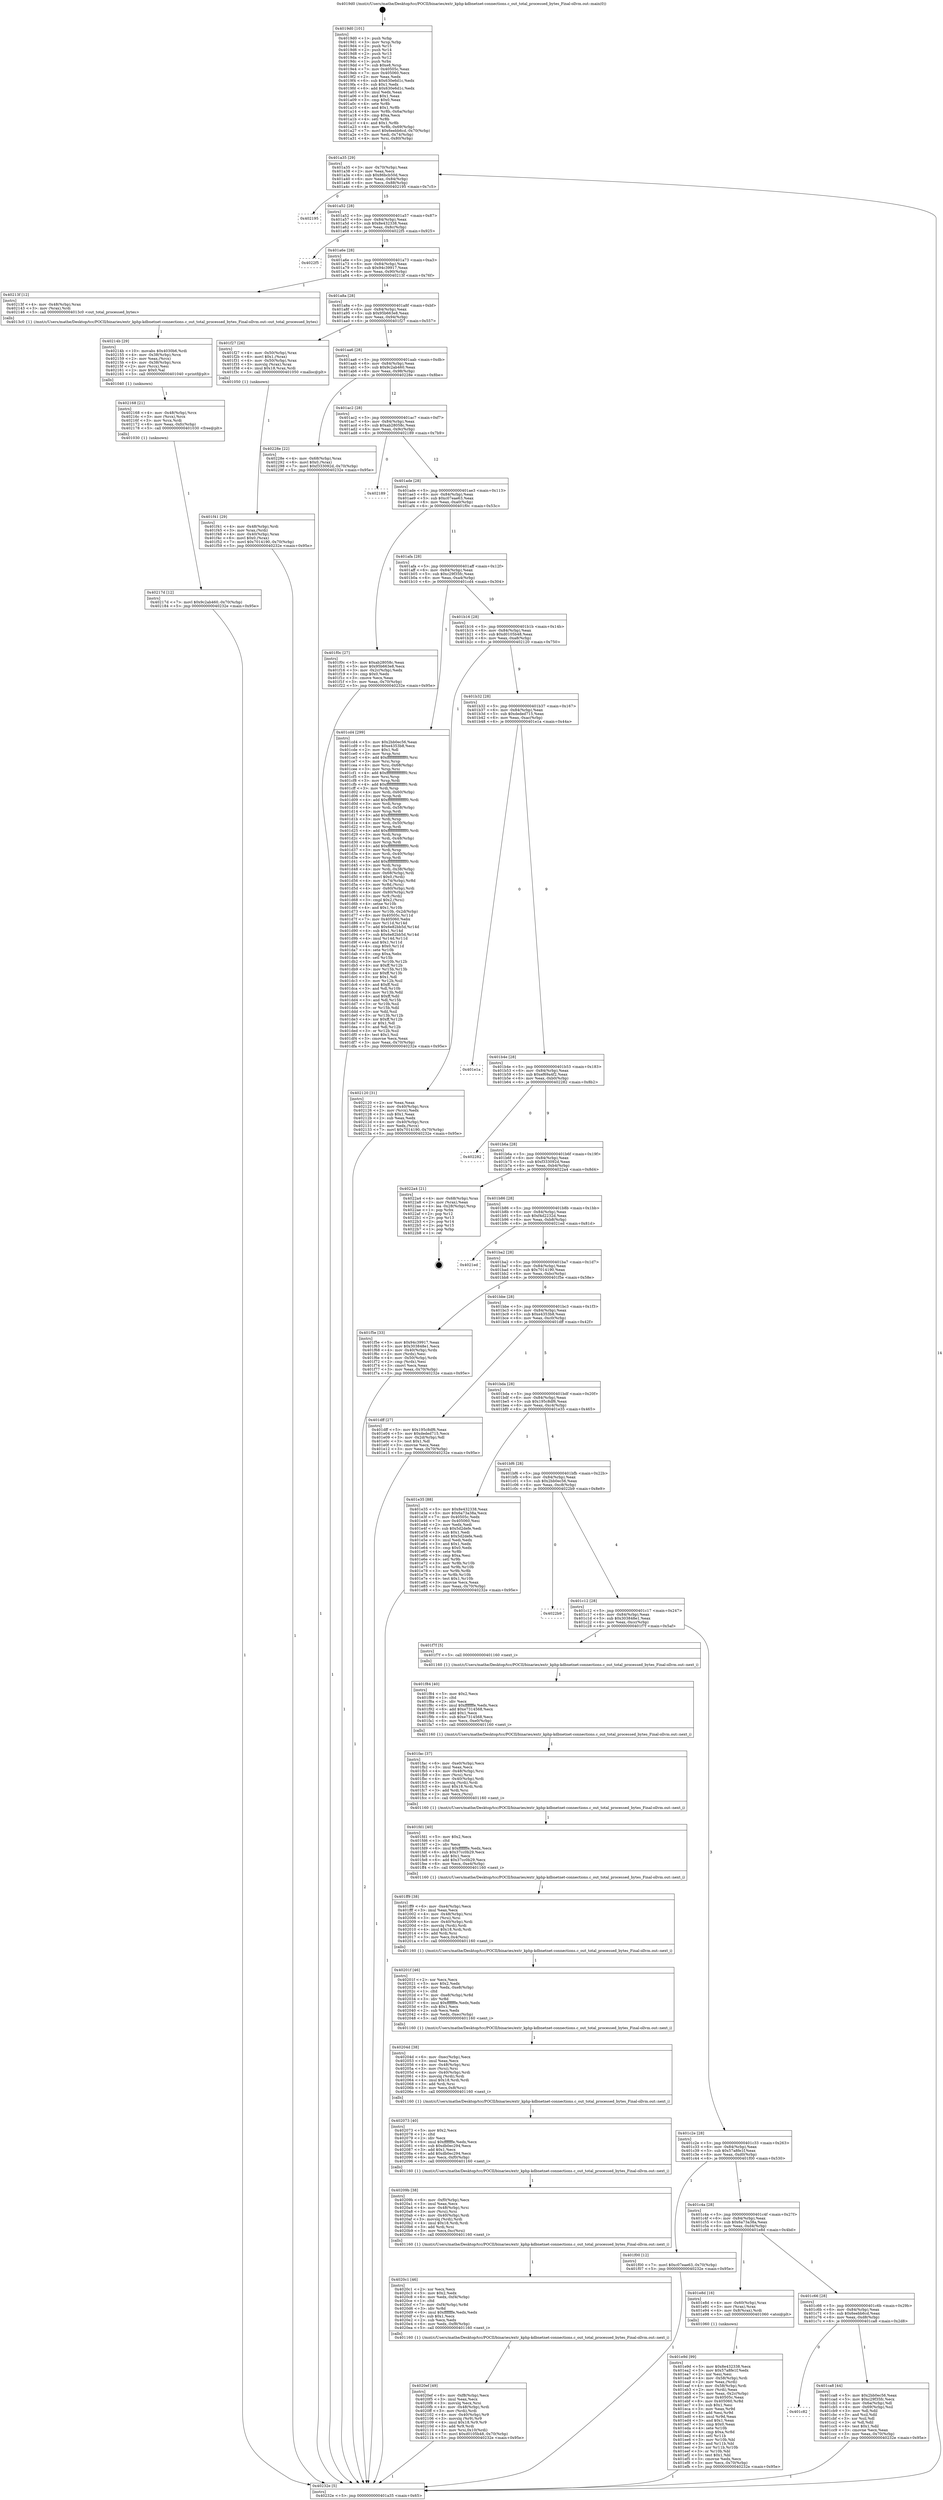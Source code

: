 digraph "0x4019d0" {
  label = "0x4019d0 (/mnt/c/Users/mathe/Desktop/tcc/POCII/binaries/extr_kphp-kdbnetnet-connections.c_out_total_processed_bytes_Final-ollvm.out::main(0))"
  labelloc = "t"
  node[shape=record]

  Entry [label="",width=0.3,height=0.3,shape=circle,fillcolor=black,style=filled]
  "0x401a35" [label="{
     0x401a35 [29]\l
     | [instrs]\l
     &nbsp;&nbsp;0x401a35 \<+3\>: mov -0x70(%rbp),%eax\l
     &nbsp;&nbsp;0x401a38 \<+2\>: mov %eax,%ecx\l
     &nbsp;&nbsp;0x401a3a \<+6\>: sub $0x86bcb50d,%ecx\l
     &nbsp;&nbsp;0x401a40 \<+6\>: mov %eax,-0x84(%rbp)\l
     &nbsp;&nbsp;0x401a46 \<+6\>: mov %ecx,-0x88(%rbp)\l
     &nbsp;&nbsp;0x401a4c \<+6\>: je 0000000000402195 \<main+0x7c5\>\l
  }"]
  "0x402195" [label="{
     0x402195\l
  }", style=dashed]
  "0x401a52" [label="{
     0x401a52 [28]\l
     | [instrs]\l
     &nbsp;&nbsp;0x401a52 \<+5\>: jmp 0000000000401a57 \<main+0x87\>\l
     &nbsp;&nbsp;0x401a57 \<+6\>: mov -0x84(%rbp),%eax\l
     &nbsp;&nbsp;0x401a5d \<+5\>: sub $0x8e432338,%eax\l
     &nbsp;&nbsp;0x401a62 \<+6\>: mov %eax,-0x8c(%rbp)\l
     &nbsp;&nbsp;0x401a68 \<+6\>: je 00000000004022f5 \<main+0x925\>\l
  }"]
  Exit [label="",width=0.3,height=0.3,shape=circle,fillcolor=black,style=filled,peripheries=2]
  "0x4022f5" [label="{
     0x4022f5\l
  }", style=dashed]
  "0x401a6e" [label="{
     0x401a6e [28]\l
     | [instrs]\l
     &nbsp;&nbsp;0x401a6e \<+5\>: jmp 0000000000401a73 \<main+0xa3\>\l
     &nbsp;&nbsp;0x401a73 \<+6\>: mov -0x84(%rbp),%eax\l
     &nbsp;&nbsp;0x401a79 \<+5\>: sub $0x94c39917,%eax\l
     &nbsp;&nbsp;0x401a7e \<+6\>: mov %eax,-0x90(%rbp)\l
     &nbsp;&nbsp;0x401a84 \<+6\>: je 000000000040213f \<main+0x76f\>\l
  }"]
  "0x40217d" [label="{
     0x40217d [12]\l
     | [instrs]\l
     &nbsp;&nbsp;0x40217d \<+7\>: movl $0x9c2ab460,-0x70(%rbp)\l
     &nbsp;&nbsp;0x402184 \<+5\>: jmp 000000000040232e \<main+0x95e\>\l
  }"]
  "0x40213f" [label="{
     0x40213f [12]\l
     | [instrs]\l
     &nbsp;&nbsp;0x40213f \<+4\>: mov -0x48(%rbp),%rax\l
     &nbsp;&nbsp;0x402143 \<+3\>: mov (%rax),%rdi\l
     &nbsp;&nbsp;0x402146 \<+5\>: call 00000000004013c0 \<out_total_processed_bytes\>\l
     | [calls]\l
     &nbsp;&nbsp;0x4013c0 \{1\} (/mnt/c/Users/mathe/Desktop/tcc/POCII/binaries/extr_kphp-kdbnetnet-connections.c_out_total_processed_bytes_Final-ollvm.out::out_total_processed_bytes)\l
  }"]
  "0x401a8a" [label="{
     0x401a8a [28]\l
     | [instrs]\l
     &nbsp;&nbsp;0x401a8a \<+5\>: jmp 0000000000401a8f \<main+0xbf\>\l
     &nbsp;&nbsp;0x401a8f \<+6\>: mov -0x84(%rbp),%eax\l
     &nbsp;&nbsp;0x401a95 \<+5\>: sub $0x95b663e8,%eax\l
     &nbsp;&nbsp;0x401a9a \<+6\>: mov %eax,-0x94(%rbp)\l
     &nbsp;&nbsp;0x401aa0 \<+6\>: je 0000000000401f27 \<main+0x557\>\l
  }"]
  "0x402168" [label="{
     0x402168 [21]\l
     | [instrs]\l
     &nbsp;&nbsp;0x402168 \<+4\>: mov -0x48(%rbp),%rcx\l
     &nbsp;&nbsp;0x40216c \<+3\>: mov (%rcx),%rcx\l
     &nbsp;&nbsp;0x40216f \<+3\>: mov %rcx,%rdi\l
     &nbsp;&nbsp;0x402172 \<+6\>: mov %eax,-0xfc(%rbp)\l
     &nbsp;&nbsp;0x402178 \<+5\>: call 0000000000401030 \<free@plt\>\l
     | [calls]\l
     &nbsp;&nbsp;0x401030 \{1\} (unknown)\l
  }"]
  "0x401f27" [label="{
     0x401f27 [26]\l
     | [instrs]\l
     &nbsp;&nbsp;0x401f27 \<+4\>: mov -0x50(%rbp),%rax\l
     &nbsp;&nbsp;0x401f2b \<+6\>: movl $0x1,(%rax)\l
     &nbsp;&nbsp;0x401f31 \<+4\>: mov -0x50(%rbp),%rax\l
     &nbsp;&nbsp;0x401f35 \<+3\>: movslq (%rax),%rax\l
     &nbsp;&nbsp;0x401f38 \<+4\>: imul $0x18,%rax,%rdi\l
     &nbsp;&nbsp;0x401f3c \<+5\>: call 0000000000401050 \<malloc@plt\>\l
     | [calls]\l
     &nbsp;&nbsp;0x401050 \{1\} (unknown)\l
  }"]
  "0x401aa6" [label="{
     0x401aa6 [28]\l
     | [instrs]\l
     &nbsp;&nbsp;0x401aa6 \<+5\>: jmp 0000000000401aab \<main+0xdb\>\l
     &nbsp;&nbsp;0x401aab \<+6\>: mov -0x84(%rbp),%eax\l
     &nbsp;&nbsp;0x401ab1 \<+5\>: sub $0x9c2ab460,%eax\l
     &nbsp;&nbsp;0x401ab6 \<+6\>: mov %eax,-0x98(%rbp)\l
     &nbsp;&nbsp;0x401abc \<+6\>: je 000000000040228e \<main+0x8be\>\l
  }"]
  "0x40214b" [label="{
     0x40214b [29]\l
     | [instrs]\l
     &nbsp;&nbsp;0x40214b \<+10\>: movabs $0x4030b6,%rdi\l
     &nbsp;&nbsp;0x402155 \<+4\>: mov -0x38(%rbp),%rcx\l
     &nbsp;&nbsp;0x402159 \<+2\>: mov %eax,(%rcx)\l
     &nbsp;&nbsp;0x40215b \<+4\>: mov -0x38(%rbp),%rcx\l
     &nbsp;&nbsp;0x40215f \<+2\>: mov (%rcx),%esi\l
     &nbsp;&nbsp;0x402161 \<+2\>: mov $0x0,%al\l
     &nbsp;&nbsp;0x402163 \<+5\>: call 0000000000401040 \<printf@plt\>\l
     | [calls]\l
     &nbsp;&nbsp;0x401040 \{1\} (unknown)\l
  }"]
  "0x40228e" [label="{
     0x40228e [22]\l
     | [instrs]\l
     &nbsp;&nbsp;0x40228e \<+4\>: mov -0x68(%rbp),%rax\l
     &nbsp;&nbsp;0x402292 \<+6\>: movl $0x0,(%rax)\l
     &nbsp;&nbsp;0x402298 \<+7\>: movl $0xf333092d,-0x70(%rbp)\l
     &nbsp;&nbsp;0x40229f \<+5\>: jmp 000000000040232e \<main+0x95e\>\l
  }"]
  "0x401ac2" [label="{
     0x401ac2 [28]\l
     | [instrs]\l
     &nbsp;&nbsp;0x401ac2 \<+5\>: jmp 0000000000401ac7 \<main+0xf7\>\l
     &nbsp;&nbsp;0x401ac7 \<+6\>: mov -0x84(%rbp),%eax\l
     &nbsp;&nbsp;0x401acd \<+5\>: sub $0xab28058c,%eax\l
     &nbsp;&nbsp;0x401ad2 \<+6\>: mov %eax,-0x9c(%rbp)\l
     &nbsp;&nbsp;0x401ad8 \<+6\>: je 0000000000402189 \<main+0x7b9\>\l
  }"]
  "0x4020ef" [label="{
     0x4020ef [49]\l
     | [instrs]\l
     &nbsp;&nbsp;0x4020ef \<+6\>: mov -0xf8(%rbp),%ecx\l
     &nbsp;&nbsp;0x4020f5 \<+3\>: imul %eax,%ecx\l
     &nbsp;&nbsp;0x4020f8 \<+3\>: movslq %ecx,%rsi\l
     &nbsp;&nbsp;0x4020fb \<+4\>: mov -0x48(%rbp),%rdi\l
     &nbsp;&nbsp;0x4020ff \<+3\>: mov (%rdi),%rdi\l
     &nbsp;&nbsp;0x402102 \<+4\>: mov -0x40(%rbp),%r9\l
     &nbsp;&nbsp;0x402106 \<+3\>: movslq (%r9),%r9\l
     &nbsp;&nbsp;0x402109 \<+4\>: imul $0x18,%r9,%r9\l
     &nbsp;&nbsp;0x40210d \<+3\>: add %r9,%rdi\l
     &nbsp;&nbsp;0x402110 \<+4\>: mov %rsi,0x10(%rdi)\l
     &nbsp;&nbsp;0x402114 \<+7\>: movl $0xd0105b48,-0x70(%rbp)\l
     &nbsp;&nbsp;0x40211b \<+5\>: jmp 000000000040232e \<main+0x95e\>\l
  }"]
  "0x402189" [label="{
     0x402189\l
  }", style=dashed]
  "0x401ade" [label="{
     0x401ade [28]\l
     | [instrs]\l
     &nbsp;&nbsp;0x401ade \<+5\>: jmp 0000000000401ae3 \<main+0x113\>\l
     &nbsp;&nbsp;0x401ae3 \<+6\>: mov -0x84(%rbp),%eax\l
     &nbsp;&nbsp;0x401ae9 \<+5\>: sub $0xc07eae63,%eax\l
     &nbsp;&nbsp;0x401aee \<+6\>: mov %eax,-0xa0(%rbp)\l
     &nbsp;&nbsp;0x401af4 \<+6\>: je 0000000000401f0c \<main+0x53c\>\l
  }"]
  "0x4020c1" [label="{
     0x4020c1 [46]\l
     | [instrs]\l
     &nbsp;&nbsp;0x4020c1 \<+2\>: xor %ecx,%ecx\l
     &nbsp;&nbsp;0x4020c3 \<+5\>: mov $0x2,%edx\l
     &nbsp;&nbsp;0x4020c8 \<+6\>: mov %edx,-0xf4(%rbp)\l
     &nbsp;&nbsp;0x4020ce \<+1\>: cltd\l
     &nbsp;&nbsp;0x4020cf \<+7\>: mov -0xf4(%rbp),%r8d\l
     &nbsp;&nbsp;0x4020d6 \<+3\>: idiv %r8d\l
     &nbsp;&nbsp;0x4020d9 \<+6\>: imul $0xfffffffe,%edx,%edx\l
     &nbsp;&nbsp;0x4020df \<+3\>: sub $0x1,%ecx\l
     &nbsp;&nbsp;0x4020e2 \<+2\>: sub %ecx,%edx\l
     &nbsp;&nbsp;0x4020e4 \<+6\>: mov %edx,-0xf8(%rbp)\l
     &nbsp;&nbsp;0x4020ea \<+5\>: call 0000000000401160 \<next_i\>\l
     | [calls]\l
     &nbsp;&nbsp;0x401160 \{1\} (/mnt/c/Users/mathe/Desktop/tcc/POCII/binaries/extr_kphp-kdbnetnet-connections.c_out_total_processed_bytes_Final-ollvm.out::next_i)\l
  }"]
  "0x401f0c" [label="{
     0x401f0c [27]\l
     | [instrs]\l
     &nbsp;&nbsp;0x401f0c \<+5\>: mov $0xab28058c,%eax\l
     &nbsp;&nbsp;0x401f11 \<+5\>: mov $0x95b663e8,%ecx\l
     &nbsp;&nbsp;0x401f16 \<+3\>: mov -0x2c(%rbp),%edx\l
     &nbsp;&nbsp;0x401f19 \<+3\>: cmp $0x0,%edx\l
     &nbsp;&nbsp;0x401f1c \<+3\>: cmove %ecx,%eax\l
     &nbsp;&nbsp;0x401f1f \<+3\>: mov %eax,-0x70(%rbp)\l
     &nbsp;&nbsp;0x401f22 \<+5\>: jmp 000000000040232e \<main+0x95e\>\l
  }"]
  "0x401afa" [label="{
     0x401afa [28]\l
     | [instrs]\l
     &nbsp;&nbsp;0x401afa \<+5\>: jmp 0000000000401aff \<main+0x12f\>\l
     &nbsp;&nbsp;0x401aff \<+6\>: mov -0x84(%rbp),%eax\l
     &nbsp;&nbsp;0x401b05 \<+5\>: sub $0xc29f35fc,%eax\l
     &nbsp;&nbsp;0x401b0a \<+6\>: mov %eax,-0xa4(%rbp)\l
     &nbsp;&nbsp;0x401b10 \<+6\>: je 0000000000401cd4 \<main+0x304\>\l
  }"]
  "0x40209b" [label="{
     0x40209b [38]\l
     | [instrs]\l
     &nbsp;&nbsp;0x40209b \<+6\>: mov -0xf0(%rbp),%ecx\l
     &nbsp;&nbsp;0x4020a1 \<+3\>: imul %eax,%ecx\l
     &nbsp;&nbsp;0x4020a4 \<+4\>: mov -0x48(%rbp),%rsi\l
     &nbsp;&nbsp;0x4020a8 \<+3\>: mov (%rsi),%rsi\l
     &nbsp;&nbsp;0x4020ab \<+4\>: mov -0x40(%rbp),%rdi\l
     &nbsp;&nbsp;0x4020af \<+3\>: movslq (%rdi),%rdi\l
     &nbsp;&nbsp;0x4020b2 \<+4\>: imul $0x18,%rdi,%rdi\l
     &nbsp;&nbsp;0x4020b6 \<+3\>: add %rdi,%rsi\l
     &nbsp;&nbsp;0x4020b9 \<+3\>: mov %ecx,0xc(%rsi)\l
     &nbsp;&nbsp;0x4020bc \<+5\>: call 0000000000401160 \<next_i\>\l
     | [calls]\l
     &nbsp;&nbsp;0x401160 \{1\} (/mnt/c/Users/mathe/Desktop/tcc/POCII/binaries/extr_kphp-kdbnetnet-connections.c_out_total_processed_bytes_Final-ollvm.out::next_i)\l
  }"]
  "0x401cd4" [label="{
     0x401cd4 [299]\l
     | [instrs]\l
     &nbsp;&nbsp;0x401cd4 \<+5\>: mov $0x2bb0ec56,%eax\l
     &nbsp;&nbsp;0x401cd9 \<+5\>: mov $0xe4353b8,%ecx\l
     &nbsp;&nbsp;0x401cde \<+2\>: mov $0x1,%dl\l
     &nbsp;&nbsp;0x401ce0 \<+3\>: mov %rsp,%rsi\l
     &nbsp;&nbsp;0x401ce3 \<+4\>: add $0xfffffffffffffff0,%rsi\l
     &nbsp;&nbsp;0x401ce7 \<+3\>: mov %rsi,%rsp\l
     &nbsp;&nbsp;0x401cea \<+4\>: mov %rsi,-0x68(%rbp)\l
     &nbsp;&nbsp;0x401cee \<+3\>: mov %rsp,%rsi\l
     &nbsp;&nbsp;0x401cf1 \<+4\>: add $0xfffffffffffffff0,%rsi\l
     &nbsp;&nbsp;0x401cf5 \<+3\>: mov %rsi,%rsp\l
     &nbsp;&nbsp;0x401cf8 \<+3\>: mov %rsp,%rdi\l
     &nbsp;&nbsp;0x401cfb \<+4\>: add $0xfffffffffffffff0,%rdi\l
     &nbsp;&nbsp;0x401cff \<+3\>: mov %rdi,%rsp\l
     &nbsp;&nbsp;0x401d02 \<+4\>: mov %rdi,-0x60(%rbp)\l
     &nbsp;&nbsp;0x401d06 \<+3\>: mov %rsp,%rdi\l
     &nbsp;&nbsp;0x401d09 \<+4\>: add $0xfffffffffffffff0,%rdi\l
     &nbsp;&nbsp;0x401d0d \<+3\>: mov %rdi,%rsp\l
     &nbsp;&nbsp;0x401d10 \<+4\>: mov %rdi,-0x58(%rbp)\l
     &nbsp;&nbsp;0x401d14 \<+3\>: mov %rsp,%rdi\l
     &nbsp;&nbsp;0x401d17 \<+4\>: add $0xfffffffffffffff0,%rdi\l
     &nbsp;&nbsp;0x401d1b \<+3\>: mov %rdi,%rsp\l
     &nbsp;&nbsp;0x401d1e \<+4\>: mov %rdi,-0x50(%rbp)\l
     &nbsp;&nbsp;0x401d22 \<+3\>: mov %rsp,%rdi\l
     &nbsp;&nbsp;0x401d25 \<+4\>: add $0xfffffffffffffff0,%rdi\l
     &nbsp;&nbsp;0x401d29 \<+3\>: mov %rdi,%rsp\l
     &nbsp;&nbsp;0x401d2c \<+4\>: mov %rdi,-0x48(%rbp)\l
     &nbsp;&nbsp;0x401d30 \<+3\>: mov %rsp,%rdi\l
     &nbsp;&nbsp;0x401d33 \<+4\>: add $0xfffffffffffffff0,%rdi\l
     &nbsp;&nbsp;0x401d37 \<+3\>: mov %rdi,%rsp\l
     &nbsp;&nbsp;0x401d3a \<+4\>: mov %rdi,-0x40(%rbp)\l
     &nbsp;&nbsp;0x401d3e \<+3\>: mov %rsp,%rdi\l
     &nbsp;&nbsp;0x401d41 \<+4\>: add $0xfffffffffffffff0,%rdi\l
     &nbsp;&nbsp;0x401d45 \<+3\>: mov %rdi,%rsp\l
     &nbsp;&nbsp;0x401d48 \<+4\>: mov %rdi,-0x38(%rbp)\l
     &nbsp;&nbsp;0x401d4c \<+4\>: mov -0x68(%rbp),%rdi\l
     &nbsp;&nbsp;0x401d50 \<+6\>: movl $0x0,(%rdi)\l
     &nbsp;&nbsp;0x401d56 \<+4\>: mov -0x74(%rbp),%r8d\l
     &nbsp;&nbsp;0x401d5a \<+3\>: mov %r8d,(%rsi)\l
     &nbsp;&nbsp;0x401d5d \<+4\>: mov -0x60(%rbp),%rdi\l
     &nbsp;&nbsp;0x401d61 \<+4\>: mov -0x80(%rbp),%r9\l
     &nbsp;&nbsp;0x401d65 \<+3\>: mov %r9,(%rdi)\l
     &nbsp;&nbsp;0x401d68 \<+3\>: cmpl $0x2,(%rsi)\l
     &nbsp;&nbsp;0x401d6b \<+4\>: setne %r10b\l
     &nbsp;&nbsp;0x401d6f \<+4\>: and $0x1,%r10b\l
     &nbsp;&nbsp;0x401d73 \<+4\>: mov %r10b,-0x2d(%rbp)\l
     &nbsp;&nbsp;0x401d77 \<+8\>: mov 0x40505c,%r11d\l
     &nbsp;&nbsp;0x401d7f \<+7\>: mov 0x405060,%ebx\l
     &nbsp;&nbsp;0x401d86 \<+3\>: mov %r11d,%r14d\l
     &nbsp;&nbsp;0x401d89 \<+7\>: add $0x6e82bb5d,%r14d\l
     &nbsp;&nbsp;0x401d90 \<+4\>: sub $0x1,%r14d\l
     &nbsp;&nbsp;0x401d94 \<+7\>: sub $0x6e82bb5d,%r14d\l
     &nbsp;&nbsp;0x401d9b \<+4\>: imul %r14d,%r11d\l
     &nbsp;&nbsp;0x401d9f \<+4\>: and $0x1,%r11d\l
     &nbsp;&nbsp;0x401da3 \<+4\>: cmp $0x0,%r11d\l
     &nbsp;&nbsp;0x401da7 \<+4\>: sete %r10b\l
     &nbsp;&nbsp;0x401dab \<+3\>: cmp $0xa,%ebx\l
     &nbsp;&nbsp;0x401dae \<+4\>: setl %r15b\l
     &nbsp;&nbsp;0x401db2 \<+3\>: mov %r10b,%r12b\l
     &nbsp;&nbsp;0x401db5 \<+4\>: xor $0xff,%r12b\l
     &nbsp;&nbsp;0x401db9 \<+3\>: mov %r15b,%r13b\l
     &nbsp;&nbsp;0x401dbc \<+4\>: xor $0xff,%r13b\l
     &nbsp;&nbsp;0x401dc0 \<+3\>: xor $0x1,%dl\l
     &nbsp;&nbsp;0x401dc3 \<+3\>: mov %r12b,%sil\l
     &nbsp;&nbsp;0x401dc6 \<+4\>: and $0xff,%sil\l
     &nbsp;&nbsp;0x401dca \<+3\>: and %dl,%r10b\l
     &nbsp;&nbsp;0x401dcd \<+3\>: mov %r13b,%dil\l
     &nbsp;&nbsp;0x401dd0 \<+4\>: and $0xff,%dil\l
     &nbsp;&nbsp;0x401dd4 \<+3\>: and %dl,%r15b\l
     &nbsp;&nbsp;0x401dd7 \<+3\>: or %r10b,%sil\l
     &nbsp;&nbsp;0x401dda \<+3\>: or %r15b,%dil\l
     &nbsp;&nbsp;0x401ddd \<+3\>: xor %dil,%sil\l
     &nbsp;&nbsp;0x401de0 \<+3\>: or %r13b,%r12b\l
     &nbsp;&nbsp;0x401de3 \<+4\>: xor $0xff,%r12b\l
     &nbsp;&nbsp;0x401de7 \<+3\>: or $0x1,%dl\l
     &nbsp;&nbsp;0x401dea \<+3\>: and %dl,%r12b\l
     &nbsp;&nbsp;0x401ded \<+3\>: or %r12b,%sil\l
     &nbsp;&nbsp;0x401df0 \<+4\>: test $0x1,%sil\l
     &nbsp;&nbsp;0x401df4 \<+3\>: cmovne %ecx,%eax\l
     &nbsp;&nbsp;0x401df7 \<+3\>: mov %eax,-0x70(%rbp)\l
     &nbsp;&nbsp;0x401dfa \<+5\>: jmp 000000000040232e \<main+0x95e\>\l
  }"]
  "0x401b16" [label="{
     0x401b16 [28]\l
     | [instrs]\l
     &nbsp;&nbsp;0x401b16 \<+5\>: jmp 0000000000401b1b \<main+0x14b\>\l
     &nbsp;&nbsp;0x401b1b \<+6\>: mov -0x84(%rbp),%eax\l
     &nbsp;&nbsp;0x401b21 \<+5\>: sub $0xd0105b48,%eax\l
     &nbsp;&nbsp;0x401b26 \<+6\>: mov %eax,-0xa8(%rbp)\l
     &nbsp;&nbsp;0x401b2c \<+6\>: je 0000000000402120 \<main+0x750\>\l
  }"]
  "0x402073" [label="{
     0x402073 [40]\l
     | [instrs]\l
     &nbsp;&nbsp;0x402073 \<+5\>: mov $0x2,%ecx\l
     &nbsp;&nbsp;0x402078 \<+1\>: cltd\l
     &nbsp;&nbsp;0x402079 \<+2\>: idiv %ecx\l
     &nbsp;&nbsp;0x40207b \<+6\>: imul $0xfffffffe,%edx,%ecx\l
     &nbsp;&nbsp;0x402081 \<+6\>: sub $0xdb0ec294,%ecx\l
     &nbsp;&nbsp;0x402087 \<+3\>: add $0x1,%ecx\l
     &nbsp;&nbsp;0x40208a \<+6\>: add $0xdb0ec294,%ecx\l
     &nbsp;&nbsp;0x402090 \<+6\>: mov %ecx,-0xf0(%rbp)\l
     &nbsp;&nbsp;0x402096 \<+5\>: call 0000000000401160 \<next_i\>\l
     | [calls]\l
     &nbsp;&nbsp;0x401160 \{1\} (/mnt/c/Users/mathe/Desktop/tcc/POCII/binaries/extr_kphp-kdbnetnet-connections.c_out_total_processed_bytes_Final-ollvm.out::next_i)\l
  }"]
  "0x402120" [label="{
     0x402120 [31]\l
     | [instrs]\l
     &nbsp;&nbsp;0x402120 \<+2\>: xor %eax,%eax\l
     &nbsp;&nbsp;0x402122 \<+4\>: mov -0x40(%rbp),%rcx\l
     &nbsp;&nbsp;0x402126 \<+2\>: mov (%rcx),%edx\l
     &nbsp;&nbsp;0x402128 \<+3\>: sub $0x1,%eax\l
     &nbsp;&nbsp;0x40212b \<+2\>: sub %eax,%edx\l
     &nbsp;&nbsp;0x40212d \<+4\>: mov -0x40(%rbp),%rcx\l
     &nbsp;&nbsp;0x402131 \<+2\>: mov %edx,(%rcx)\l
     &nbsp;&nbsp;0x402133 \<+7\>: movl $0x7014190,-0x70(%rbp)\l
     &nbsp;&nbsp;0x40213a \<+5\>: jmp 000000000040232e \<main+0x95e\>\l
  }"]
  "0x401b32" [label="{
     0x401b32 [28]\l
     | [instrs]\l
     &nbsp;&nbsp;0x401b32 \<+5\>: jmp 0000000000401b37 \<main+0x167\>\l
     &nbsp;&nbsp;0x401b37 \<+6\>: mov -0x84(%rbp),%eax\l
     &nbsp;&nbsp;0x401b3d \<+5\>: sub $0xdeded715,%eax\l
     &nbsp;&nbsp;0x401b42 \<+6\>: mov %eax,-0xac(%rbp)\l
     &nbsp;&nbsp;0x401b48 \<+6\>: je 0000000000401e1a \<main+0x44a\>\l
  }"]
  "0x40204d" [label="{
     0x40204d [38]\l
     | [instrs]\l
     &nbsp;&nbsp;0x40204d \<+6\>: mov -0xec(%rbp),%ecx\l
     &nbsp;&nbsp;0x402053 \<+3\>: imul %eax,%ecx\l
     &nbsp;&nbsp;0x402056 \<+4\>: mov -0x48(%rbp),%rsi\l
     &nbsp;&nbsp;0x40205a \<+3\>: mov (%rsi),%rsi\l
     &nbsp;&nbsp;0x40205d \<+4\>: mov -0x40(%rbp),%rdi\l
     &nbsp;&nbsp;0x402061 \<+3\>: movslq (%rdi),%rdi\l
     &nbsp;&nbsp;0x402064 \<+4\>: imul $0x18,%rdi,%rdi\l
     &nbsp;&nbsp;0x402068 \<+3\>: add %rdi,%rsi\l
     &nbsp;&nbsp;0x40206b \<+3\>: mov %ecx,0x8(%rsi)\l
     &nbsp;&nbsp;0x40206e \<+5\>: call 0000000000401160 \<next_i\>\l
     | [calls]\l
     &nbsp;&nbsp;0x401160 \{1\} (/mnt/c/Users/mathe/Desktop/tcc/POCII/binaries/extr_kphp-kdbnetnet-connections.c_out_total_processed_bytes_Final-ollvm.out::next_i)\l
  }"]
  "0x401e1a" [label="{
     0x401e1a\l
  }", style=dashed]
  "0x401b4e" [label="{
     0x401b4e [28]\l
     | [instrs]\l
     &nbsp;&nbsp;0x401b4e \<+5\>: jmp 0000000000401b53 \<main+0x183\>\l
     &nbsp;&nbsp;0x401b53 \<+6\>: mov -0x84(%rbp),%eax\l
     &nbsp;&nbsp;0x401b59 \<+5\>: sub $0xef69a4f2,%eax\l
     &nbsp;&nbsp;0x401b5e \<+6\>: mov %eax,-0xb0(%rbp)\l
     &nbsp;&nbsp;0x401b64 \<+6\>: je 0000000000402282 \<main+0x8b2\>\l
  }"]
  "0x40201f" [label="{
     0x40201f [46]\l
     | [instrs]\l
     &nbsp;&nbsp;0x40201f \<+2\>: xor %ecx,%ecx\l
     &nbsp;&nbsp;0x402021 \<+5\>: mov $0x2,%edx\l
     &nbsp;&nbsp;0x402026 \<+6\>: mov %edx,-0xe8(%rbp)\l
     &nbsp;&nbsp;0x40202c \<+1\>: cltd\l
     &nbsp;&nbsp;0x40202d \<+7\>: mov -0xe8(%rbp),%r8d\l
     &nbsp;&nbsp;0x402034 \<+3\>: idiv %r8d\l
     &nbsp;&nbsp;0x402037 \<+6\>: imul $0xfffffffe,%edx,%edx\l
     &nbsp;&nbsp;0x40203d \<+3\>: sub $0x1,%ecx\l
     &nbsp;&nbsp;0x402040 \<+2\>: sub %ecx,%edx\l
     &nbsp;&nbsp;0x402042 \<+6\>: mov %edx,-0xec(%rbp)\l
     &nbsp;&nbsp;0x402048 \<+5\>: call 0000000000401160 \<next_i\>\l
     | [calls]\l
     &nbsp;&nbsp;0x401160 \{1\} (/mnt/c/Users/mathe/Desktop/tcc/POCII/binaries/extr_kphp-kdbnetnet-connections.c_out_total_processed_bytes_Final-ollvm.out::next_i)\l
  }"]
  "0x402282" [label="{
     0x402282\l
  }", style=dashed]
  "0x401b6a" [label="{
     0x401b6a [28]\l
     | [instrs]\l
     &nbsp;&nbsp;0x401b6a \<+5\>: jmp 0000000000401b6f \<main+0x19f\>\l
     &nbsp;&nbsp;0x401b6f \<+6\>: mov -0x84(%rbp),%eax\l
     &nbsp;&nbsp;0x401b75 \<+5\>: sub $0xf333092d,%eax\l
     &nbsp;&nbsp;0x401b7a \<+6\>: mov %eax,-0xb4(%rbp)\l
     &nbsp;&nbsp;0x401b80 \<+6\>: je 00000000004022a4 \<main+0x8d4\>\l
  }"]
  "0x401ff9" [label="{
     0x401ff9 [38]\l
     | [instrs]\l
     &nbsp;&nbsp;0x401ff9 \<+6\>: mov -0xe4(%rbp),%ecx\l
     &nbsp;&nbsp;0x401fff \<+3\>: imul %eax,%ecx\l
     &nbsp;&nbsp;0x402002 \<+4\>: mov -0x48(%rbp),%rsi\l
     &nbsp;&nbsp;0x402006 \<+3\>: mov (%rsi),%rsi\l
     &nbsp;&nbsp;0x402009 \<+4\>: mov -0x40(%rbp),%rdi\l
     &nbsp;&nbsp;0x40200d \<+3\>: movslq (%rdi),%rdi\l
     &nbsp;&nbsp;0x402010 \<+4\>: imul $0x18,%rdi,%rdi\l
     &nbsp;&nbsp;0x402014 \<+3\>: add %rdi,%rsi\l
     &nbsp;&nbsp;0x402017 \<+3\>: mov %ecx,0x4(%rsi)\l
     &nbsp;&nbsp;0x40201a \<+5\>: call 0000000000401160 \<next_i\>\l
     | [calls]\l
     &nbsp;&nbsp;0x401160 \{1\} (/mnt/c/Users/mathe/Desktop/tcc/POCII/binaries/extr_kphp-kdbnetnet-connections.c_out_total_processed_bytes_Final-ollvm.out::next_i)\l
  }"]
  "0x4022a4" [label="{
     0x4022a4 [21]\l
     | [instrs]\l
     &nbsp;&nbsp;0x4022a4 \<+4\>: mov -0x68(%rbp),%rax\l
     &nbsp;&nbsp;0x4022a8 \<+2\>: mov (%rax),%eax\l
     &nbsp;&nbsp;0x4022aa \<+4\>: lea -0x28(%rbp),%rsp\l
     &nbsp;&nbsp;0x4022ae \<+1\>: pop %rbx\l
     &nbsp;&nbsp;0x4022af \<+2\>: pop %r12\l
     &nbsp;&nbsp;0x4022b1 \<+2\>: pop %r13\l
     &nbsp;&nbsp;0x4022b3 \<+2\>: pop %r14\l
     &nbsp;&nbsp;0x4022b5 \<+2\>: pop %r15\l
     &nbsp;&nbsp;0x4022b7 \<+1\>: pop %rbp\l
     &nbsp;&nbsp;0x4022b8 \<+1\>: ret\l
  }"]
  "0x401b86" [label="{
     0x401b86 [28]\l
     | [instrs]\l
     &nbsp;&nbsp;0x401b86 \<+5\>: jmp 0000000000401b8b \<main+0x1bb\>\l
     &nbsp;&nbsp;0x401b8b \<+6\>: mov -0x84(%rbp),%eax\l
     &nbsp;&nbsp;0x401b91 \<+5\>: sub $0xf4d2232d,%eax\l
     &nbsp;&nbsp;0x401b96 \<+6\>: mov %eax,-0xb8(%rbp)\l
     &nbsp;&nbsp;0x401b9c \<+6\>: je 00000000004021ed \<main+0x81d\>\l
  }"]
  "0x401fd1" [label="{
     0x401fd1 [40]\l
     | [instrs]\l
     &nbsp;&nbsp;0x401fd1 \<+5\>: mov $0x2,%ecx\l
     &nbsp;&nbsp;0x401fd6 \<+1\>: cltd\l
     &nbsp;&nbsp;0x401fd7 \<+2\>: idiv %ecx\l
     &nbsp;&nbsp;0x401fd9 \<+6\>: imul $0xfffffffe,%edx,%ecx\l
     &nbsp;&nbsp;0x401fdf \<+6\>: sub $0x37cc0b29,%ecx\l
     &nbsp;&nbsp;0x401fe5 \<+3\>: add $0x1,%ecx\l
     &nbsp;&nbsp;0x401fe8 \<+6\>: add $0x37cc0b29,%ecx\l
     &nbsp;&nbsp;0x401fee \<+6\>: mov %ecx,-0xe4(%rbp)\l
     &nbsp;&nbsp;0x401ff4 \<+5\>: call 0000000000401160 \<next_i\>\l
     | [calls]\l
     &nbsp;&nbsp;0x401160 \{1\} (/mnt/c/Users/mathe/Desktop/tcc/POCII/binaries/extr_kphp-kdbnetnet-connections.c_out_total_processed_bytes_Final-ollvm.out::next_i)\l
  }"]
  "0x4021ed" [label="{
     0x4021ed\l
  }", style=dashed]
  "0x401ba2" [label="{
     0x401ba2 [28]\l
     | [instrs]\l
     &nbsp;&nbsp;0x401ba2 \<+5\>: jmp 0000000000401ba7 \<main+0x1d7\>\l
     &nbsp;&nbsp;0x401ba7 \<+6\>: mov -0x84(%rbp),%eax\l
     &nbsp;&nbsp;0x401bad \<+5\>: sub $0x7014190,%eax\l
     &nbsp;&nbsp;0x401bb2 \<+6\>: mov %eax,-0xbc(%rbp)\l
     &nbsp;&nbsp;0x401bb8 \<+6\>: je 0000000000401f5e \<main+0x58e\>\l
  }"]
  "0x401fac" [label="{
     0x401fac [37]\l
     | [instrs]\l
     &nbsp;&nbsp;0x401fac \<+6\>: mov -0xe0(%rbp),%ecx\l
     &nbsp;&nbsp;0x401fb2 \<+3\>: imul %eax,%ecx\l
     &nbsp;&nbsp;0x401fb5 \<+4\>: mov -0x48(%rbp),%rsi\l
     &nbsp;&nbsp;0x401fb9 \<+3\>: mov (%rsi),%rsi\l
     &nbsp;&nbsp;0x401fbc \<+4\>: mov -0x40(%rbp),%rdi\l
     &nbsp;&nbsp;0x401fc0 \<+3\>: movslq (%rdi),%rdi\l
     &nbsp;&nbsp;0x401fc3 \<+4\>: imul $0x18,%rdi,%rdi\l
     &nbsp;&nbsp;0x401fc7 \<+3\>: add %rdi,%rsi\l
     &nbsp;&nbsp;0x401fca \<+2\>: mov %ecx,(%rsi)\l
     &nbsp;&nbsp;0x401fcc \<+5\>: call 0000000000401160 \<next_i\>\l
     | [calls]\l
     &nbsp;&nbsp;0x401160 \{1\} (/mnt/c/Users/mathe/Desktop/tcc/POCII/binaries/extr_kphp-kdbnetnet-connections.c_out_total_processed_bytes_Final-ollvm.out::next_i)\l
  }"]
  "0x401f5e" [label="{
     0x401f5e [33]\l
     | [instrs]\l
     &nbsp;&nbsp;0x401f5e \<+5\>: mov $0x94c39917,%eax\l
     &nbsp;&nbsp;0x401f63 \<+5\>: mov $0x303848e1,%ecx\l
     &nbsp;&nbsp;0x401f68 \<+4\>: mov -0x40(%rbp),%rdx\l
     &nbsp;&nbsp;0x401f6c \<+2\>: mov (%rdx),%esi\l
     &nbsp;&nbsp;0x401f6e \<+4\>: mov -0x50(%rbp),%rdx\l
     &nbsp;&nbsp;0x401f72 \<+2\>: cmp (%rdx),%esi\l
     &nbsp;&nbsp;0x401f74 \<+3\>: cmovl %ecx,%eax\l
     &nbsp;&nbsp;0x401f77 \<+3\>: mov %eax,-0x70(%rbp)\l
     &nbsp;&nbsp;0x401f7a \<+5\>: jmp 000000000040232e \<main+0x95e\>\l
  }"]
  "0x401bbe" [label="{
     0x401bbe [28]\l
     | [instrs]\l
     &nbsp;&nbsp;0x401bbe \<+5\>: jmp 0000000000401bc3 \<main+0x1f3\>\l
     &nbsp;&nbsp;0x401bc3 \<+6\>: mov -0x84(%rbp),%eax\l
     &nbsp;&nbsp;0x401bc9 \<+5\>: sub $0xe4353b8,%eax\l
     &nbsp;&nbsp;0x401bce \<+6\>: mov %eax,-0xc0(%rbp)\l
     &nbsp;&nbsp;0x401bd4 \<+6\>: je 0000000000401dff \<main+0x42f\>\l
  }"]
  "0x401f84" [label="{
     0x401f84 [40]\l
     | [instrs]\l
     &nbsp;&nbsp;0x401f84 \<+5\>: mov $0x2,%ecx\l
     &nbsp;&nbsp;0x401f89 \<+1\>: cltd\l
     &nbsp;&nbsp;0x401f8a \<+2\>: idiv %ecx\l
     &nbsp;&nbsp;0x401f8c \<+6\>: imul $0xfffffffe,%edx,%ecx\l
     &nbsp;&nbsp;0x401f92 \<+6\>: add $0xe7314568,%ecx\l
     &nbsp;&nbsp;0x401f98 \<+3\>: add $0x1,%ecx\l
     &nbsp;&nbsp;0x401f9b \<+6\>: sub $0xe7314568,%ecx\l
     &nbsp;&nbsp;0x401fa1 \<+6\>: mov %ecx,-0xe0(%rbp)\l
     &nbsp;&nbsp;0x401fa7 \<+5\>: call 0000000000401160 \<next_i\>\l
     | [calls]\l
     &nbsp;&nbsp;0x401160 \{1\} (/mnt/c/Users/mathe/Desktop/tcc/POCII/binaries/extr_kphp-kdbnetnet-connections.c_out_total_processed_bytes_Final-ollvm.out::next_i)\l
  }"]
  "0x401dff" [label="{
     0x401dff [27]\l
     | [instrs]\l
     &nbsp;&nbsp;0x401dff \<+5\>: mov $0x195c8df6,%eax\l
     &nbsp;&nbsp;0x401e04 \<+5\>: mov $0xdeded715,%ecx\l
     &nbsp;&nbsp;0x401e09 \<+3\>: mov -0x2d(%rbp),%dl\l
     &nbsp;&nbsp;0x401e0c \<+3\>: test $0x1,%dl\l
     &nbsp;&nbsp;0x401e0f \<+3\>: cmovne %ecx,%eax\l
     &nbsp;&nbsp;0x401e12 \<+3\>: mov %eax,-0x70(%rbp)\l
     &nbsp;&nbsp;0x401e15 \<+5\>: jmp 000000000040232e \<main+0x95e\>\l
  }"]
  "0x401bda" [label="{
     0x401bda [28]\l
     | [instrs]\l
     &nbsp;&nbsp;0x401bda \<+5\>: jmp 0000000000401bdf \<main+0x20f\>\l
     &nbsp;&nbsp;0x401bdf \<+6\>: mov -0x84(%rbp),%eax\l
     &nbsp;&nbsp;0x401be5 \<+5\>: sub $0x195c8df6,%eax\l
     &nbsp;&nbsp;0x401bea \<+6\>: mov %eax,-0xc4(%rbp)\l
     &nbsp;&nbsp;0x401bf0 \<+6\>: je 0000000000401e35 \<main+0x465\>\l
  }"]
  "0x401f41" [label="{
     0x401f41 [29]\l
     | [instrs]\l
     &nbsp;&nbsp;0x401f41 \<+4\>: mov -0x48(%rbp),%rdi\l
     &nbsp;&nbsp;0x401f45 \<+3\>: mov %rax,(%rdi)\l
     &nbsp;&nbsp;0x401f48 \<+4\>: mov -0x40(%rbp),%rax\l
     &nbsp;&nbsp;0x401f4c \<+6\>: movl $0x0,(%rax)\l
     &nbsp;&nbsp;0x401f52 \<+7\>: movl $0x7014190,-0x70(%rbp)\l
     &nbsp;&nbsp;0x401f59 \<+5\>: jmp 000000000040232e \<main+0x95e\>\l
  }"]
  "0x401e35" [label="{
     0x401e35 [88]\l
     | [instrs]\l
     &nbsp;&nbsp;0x401e35 \<+5\>: mov $0x8e432338,%eax\l
     &nbsp;&nbsp;0x401e3a \<+5\>: mov $0x6a73a38a,%ecx\l
     &nbsp;&nbsp;0x401e3f \<+7\>: mov 0x40505c,%edx\l
     &nbsp;&nbsp;0x401e46 \<+7\>: mov 0x405060,%esi\l
     &nbsp;&nbsp;0x401e4d \<+2\>: mov %edx,%edi\l
     &nbsp;&nbsp;0x401e4f \<+6\>: sub $0x5d2defe,%edi\l
     &nbsp;&nbsp;0x401e55 \<+3\>: sub $0x1,%edi\l
     &nbsp;&nbsp;0x401e58 \<+6\>: add $0x5d2defe,%edi\l
     &nbsp;&nbsp;0x401e5e \<+3\>: imul %edi,%edx\l
     &nbsp;&nbsp;0x401e61 \<+3\>: and $0x1,%edx\l
     &nbsp;&nbsp;0x401e64 \<+3\>: cmp $0x0,%edx\l
     &nbsp;&nbsp;0x401e67 \<+4\>: sete %r8b\l
     &nbsp;&nbsp;0x401e6b \<+3\>: cmp $0xa,%esi\l
     &nbsp;&nbsp;0x401e6e \<+4\>: setl %r9b\l
     &nbsp;&nbsp;0x401e72 \<+3\>: mov %r8b,%r10b\l
     &nbsp;&nbsp;0x401e75 \<+3\>: and %r9b,%r10b\l
     &nbsp;&nbsp;0x401e78 \<+3\>: xor %r9b,%r8b\l
     &nbsp;&nbsp;0x401e7b \<+3\>: or %r8b,%r10b\l
     &nbsp;&nbsp;0x401e7e \<+4\>: test $0x1,%r10b\l
     &nbsp;&nbsp;0x401e82 \<+3\>: cmovne %ecx,%eax\l
     &nbsp;&nbsp;0x401e85 \<+3\>: mov %eax,-0x70(%rbp)\l
     &nbsp;&nbsp;0x401e88 \<+5\>: jmp 000000000040232e \<main+0x95e\>\l
  }"]
  "0x401bf6" [label="{
     0x401bf6 [28]\l
     | [instrs]\l
     &nbsp;&nbsp;0x401bf6 \<+5\>: jmp 0000000000401bfb \<main+0x22b\>\l
     &nbsp;&nbsp;0x401bfb \<+6\>: mov -0x84(%rbp),%eax\l
     &nbsp;&nbsp;0x401c01 \<+5\>: sub $0x2bb0ec56,%eax\l
     &nbsp;&nbsp;0x401c06 \<+6\>: mov %eax,-0xc8(%rbp)\l
     &nbsp;&nbsp;0x401c0c \<+6\>: je 00000000004022b9 \<main+0x8e9\>\l
  }"]
  "0x401e9d" [label="{
     0x401e9d [99]\l
     | [instrs]\l
     &nbsp;&nbsp;0x401e9d \<+5\>: mov $0x8e432338,%ecx\l
     &nbsp;&nbsp;0x401ea2 \<+5\>: mov $0x57a8fe1f,%edx\l
     &nbsp;&nbsp;0x401ea7 \<+2\>: xor %esi,%esi\l
     &nbsp;&nbsp;0x401ea9 \<+4\>: mov -0x58(%rbp),%rdi\l
     &nbsp;&nbsp;0x401ead \<+2\>: mov %eax,(%rdi)\l
     &nbsp;&nbsp;0x401eaf \<+4\>: mov -0x58(%rbp),%rdi\l
     &nbsp;&nbsp;0x401eb3 \<+2\>: mov (%rdi),%eax\l
     &nbsp;&nbsp;0x401eb5 \<+3\>: mov %eax,-0x2c(%rbp)\l
     &nbsp;&nbsp;0x401eb8 \<+7\>: mov 0x40505c,%eax\l
     &nbsp;&nbsp;0x401ebf \<+8\>: mov 0x405060,%r8d\l
     &nbsp;&nbsp;0x401ec7 \<+3\>: sub $0x1,%esi\l
     &nbsp;&nbsp;0x401eca \<+3\>: mov %eax,%r9d\l
     &nbsp;&nbsp;0x401ecd \<+3\>: add %esi,%r9d\l
     &nbsp;&nbsp;0x401ed0 \<+4\>: imul %r9d,%eax\l
     &nbsp;&nbsp;0x401ed4 \<+3\>: and $0x1,%eax\l
     &nbsp;&nbsp;0x401ed7 \<+3\>: cmp $0x0,%eax\l
     &nbsp;&nbsp;0x401eda \<+4\>: sete %r10b\l
     &nbsp;&nbsp;0x401ede \<+4\>: cmp $0xa,%r8d\l
     &nbsp;&nbsp;0x401ee2 \<+4\>: setl %r11b\l
     &nbsp;&nbsp;0x401ee6 \<+3\>: mov %r10b,%bl\l
     &nbsp;&nbsp;0x401ee9 \<+3\>: and %r11b,%bl\l
     &nbsp;&nbsp;0x401eec \<+3\>: xor %r11b,%r10b\l
     &nbsp;&nbsp;0x401eef \<+3\>: or %r10b,%bl\l
     &nbsp;&nbsp;0x401ef2 \<+3\>: test $0x1,%bl\l
     &nbsp;&nbsp;0x401ef5 \<+3\>: cmovne %edx,%ecx\l
     &nbsp;&nbsp;0x401ef8 \<+3\>: mov %ecx,-0x70(%rbp)\l
     &nbsp;&nbsp;0x401efb \<+5\>: jmp 000000000040232e \<main+0x95e\>\l
  }"]
  "0x4022b9" [label="{
     0x4022b9\l
  }", style=dashed]
  "0x401c12" [label="{
     0x401c12 [28]\l
     | [instrs]\l
     &nbsp;&nbsp;0x401c12 \<+5\>: jmp 0000000000401c17 \<main+0x247\>\l
     &nbsp;&nbsp;0x401c17 \<+6\>: mov -0x84(%rbp),%eax\l
     &nbsp;&nbsp;0x401c1d \<+5\>: sub $0x303848e1,%eax\l
     &nbsp;&nbsp;0x401c22 \<+6\>: mov %eax,-0xcc(%rbp)\l
     &nbsp;&nbsp;0x401c28 \<+6\>: je 0000000000401f7f \<main+0x5af\>\l
  }"]
  "0x4019d0" [label="{
     0x4019d0 [101]\l
     | [instrs]\l
     &nbsp;&nbsp;0x4019d0 \<+1\>: push %rbp\l
     &nbsp;&nbsp;0x4019d1 \<+3\>: mov %rsp,%rbp\l
     &nbsp;&nbsp;0x4019d4 \<+2\>: push %r15\l
     &nbsp;&nbsp;0x4019d6 \<+2\>: push %r14\l
     &nbsp;&nbsp;0x4019d8 \<+2\>: push %r13\l
     &nbsp;&nbsp;0x4019da \<+2\>: push %r12\l
     &nbsp;&nbsp;0x4019dc \<+1\>: push %rbx\l
     &nbsp;&nbsp;0x4019dd \<+7\>: sub $0xe8,%rsp\l
     &nbsp;&nbsp;0x4019e4 \<+7\>: mov 0x40505c,%eax\l
     &nbsp;&nbsp;0x4019eb \<+7\>: mov 0x405060,%ecx\l
     &nbsp;&nbsp;0x4019f2 \<+2\>: mov %eax,%edx\l
     &nbsp;&nbsp;0x4019f4 \<+6\>: sub $0x630e6d1c,%edx\l
     &nbsp;&nbsp;0x4019fa \<+3\>: sub $0x1,%edx\l
     &nbsp;&nbsp;0x4019fd \<+6\>: add $0x630e6d1c,%edx\l
     &nbsp;&nbsp;0x401a03 \<+3\>: imul %edx,%eax\l
     &nbsp;&nbsp;0x401a06 \<+3\>: and $0x1,%eax\l
     &nbsp;&nbsp;0x401a09 \<+3\>: cmp $0x0,%eax\l
     &nbsp;&nbsp;0x401a0c \<+4\>: sete %r8b\l
     &nbsp;&nbsp;0x401a10 \<+4\>: and $0x1,%r8b\l
     &nbsp;&nbsp;0x401a14 \<+4\>: mov %r8b,-0x6a(%rbp)\l
     &nbsp;&nbsp;0x401a18 \<+3\>: cmp $0xa,%ecx\l
     &nbsp;&nbsp;0x401a1b \<+4\>: setl %r8b\l
     &nbsp;&nbsp;0x401a1f \<+4\>: and $0x1,%r8b\l
     &nbsp;&nbsp;0x401a23 \<+4\>: mov %r8b,-0x69(%rbp)\l
     &nbsp;&nbsp;0x401a27 \<+7\>: movl $0x6eebb6cd,-0x70(%rbp)\l
     &nbsp;&nbsp;0x401a2e \<+3\>: mov %edi,-0x74(%rbp)\l
     &nbsp;&nbsp;0x401a31 \<+4\>: mov %rsi,-0x80(%rbp)\l
  }"]
  "0x401f7f" [label="{
     0x401f7f [5]\l
     | [instrs]\l
     &nbsp;&nbsp;0x401f7f \<+5\>: call 0000000000401160 \<next_i\>\l
     | [calls]\l
     &nbsp;&nbsp;0x401160 \{1\} (/mnt/c/Users/mathe/Desktop/tcc/POCII/binaries/extr_kphp-kdbnetnet-connections.c_out_total_processed_bytes_Final-ollvm.out::next_i)\l
  }"]
  "0x401c2e" [label="{
     0x401c2e [28]\l
     | [instrs]\l
     &nbsp;&nbsp;0x401c2e \<+5\>: jmp 0000000000401c33 \<main+0x263\>\l
     &nbsp;&nbsp;0x401c33 \<+6\>: mov -0x84(%rbp),%eax\l
     &nbsp;&nbsp;0x401c39 \<+5\>: sub $0x57a8fe1f,%eax\l
     &nbsp;&nbsp;0x401c3e \<+6\>: mov %eax,-0xd0(%rbp)\l
     &nbsp;&nbsp;0x401c44 \<+6\>: je 0000000000401f00 \<main+0x530\>\l
  }"]
  "0x40232e" [label="{
     0x40232e [5]\l
     | [instrs]\l
     &nbsp;&nbsp;0x40232e \<+5\>: jmp 0000000000401a35 \<main+0x65\>\l
  }"]
  "0x401f00" [label="{
     0x401f00 [12]\l
     | [instrs]\l
     &nbsp;&nbsp;0x401f00 \<+7\>: movl $0xc07eae63,-0x70(%rbp)\l
     &nbsp;&nbsp;0x401f07 \<+5\>: jmp 000000000040232e \<main+0x95e\>\l
  }"]
  "0x401c4a" [label="{
     0x401c4a [28]\l
     | [instrs]\l
     &nbsp;&nbsp;0x401c4a \<+5\>: jmp 0000000000401c4f \<main+0x27f\>\l
     &nbsp;&nbsp;0x401c4f \<+6\>: mov -0x84(%rbp),%eax\l
     &nbsp;&nbsp;0x401c55 \<+5\>: sub $0x6a73a38a,%eax\l
     &nbsp;&nbsp;0x401c5a \<+6\>: mov %eax,-0xd4(%rbp)\l
     &nbsp;&nbsp;0x401c60 \<+6\>: je 0000000000401e8d \<main+0x4bd\>\l
  }"]
  "0x401c82" [label="{
     0x401c82\l
  }", style=dashed]
  "0x401e8d" [label="{
     0x401e8d [16]\l
     | [instrs]\l
     &nbsp;&nbsp;0x401e8d \<+4\>: mov -0x60(%rbp),%rax\l
     &nbsp;&nbsp;0x401e91 \<+3\>: mov (%rax),%rax\l
     &nbsp;&nbsp;0x401e94 \<+4\>: mov 0x8(%rax),%rdi\l
     &nbsp;&nbsp;0x401e98 \<+5\>: call 0000000000401060 \<atoi@plt\>\l
     | [calls]\l
     &nbsp;&nbsp;0x401060 \{1\} (unknown)\l
  }"]
  "0x401c66" [label="{
     0x401c66 [28]\l
     | [instrs]\l
     &nbsp;&nbsp;0x401c66 \<+5\>: jmp 0000000000401c6b \<main+0x29b\>\l
     &nbsp;&nbsp;0x401c6b \<+6\>: mov -0x84(%rbp),%eax\l
     &nbsp;&nbsp;0x401c71 \<+5\>: sub $0x6eebb6cd,%eax\l
     &nbsp;&nbsp;0x401c76 \<+6\>: mov %eax,-0xd8(%rbp)\l
     &nbsp;&nbsp;0x401c7c \<+6\>: je 0000000000401ca8 \<main+0x2d8\>\l
  }"]
  "0x401ca8" [label="{
     0x401ca8 [44]\l
     | [instrs]\l
     &nbsp;&nbsp;0x401ca8 \<+5\>: mov $0x2bb0ec56,%eax\l
     &nbsp;&nbsp;0x401cad \<+5\>: mov $0xc29f35fc,%ecx\l
     &nbsp;&nbsp;0x401cb2 \<+3\>: mov -0x6a(%rbp),%dl\l
     &nbsp;&nbsp;0x401cb5 \<+4\>: mov -0x69(%rbp),%sil\l
     &nbsp;&nbsp;0x401cb9 \<+3\>: mov %dl,%dil\l
     &nbsp;&nbsp;0x401cbc \<+3\>: and %sil,%dil\l
     &nbsp;&nbsp;0x401cbf \<+3\>: xor %sil,%dl\l
     &nbsp;&nbsp;0x401cc2 \<+3\>: or %dl,%dil\l
     &nbsp;&nbsp;0x401cc5 \<+4\>: test $0x1,%dil\l
     &nbsp;&nbsp;0x401cc9 \<+3\>: cmovne %ecx,%eax\l
     &nbsp;&nbsp;0x401ccc \<+3\>: mov %eax,-0x70(%rbp)\l
     &nbsp;&nbsp;0x401ccf \<+5\>: jmp 000000000040232e \<main+0x95e\>\l
  }"]
  Entry -> "0x4019d0" [label=" 1"]
  "0x401a35" -> "0x402195" [label=" 0"]
  "0x401a35" -> "0x401a52" [label=" 15"]
  "0x4022a4" -> Exit [label=" 1"]
  "0x401a52" -> "0x4022f5" [label=" 0"]
  "0x401a52" -> "0x401a6e" [label=" 15"]
  "0x40228e" -> "0x40232e" [label=" 1"]
  "0x401a6e" -> "0x40213f" [label=" 1"]
  "0x401a6e" -> "0x401a8a" [label=" 14"]
  "0x40217d" -> "0x40232e" [label=" 1"]
  "0x401a8a" -> "0x401f27" [label=" 1"]
  "0x401a8a" -> "0x401aa6" [label=" 13"]
  "0x402168" -> "0x40217d" [label=" 1"]
  "0x401aa6" -> "0x40228e" [label=" 1"]
  "0x401aa6" -> "0x401ac2" [label=" 12"]
  "0x40214b" -> "0x402168" [label=" 1"]
  "0x401ac2" -> "0x402189" [label=" 0"]
  "0x401ac2" -> "0x401ade" [label=" 12"]
  "0x40213f" -> "0x40214b" [label=" 1"]
  "0x401ade" -> "0x401f0c" [label=" 1"]
  "0x401ade" -> "0x401afa" [label=" 11"]
  "0x402120" -> "0x40232e" [label=" 1"]
  "0x401afa" -> "0x401cd4" [label=" 1"]
  "0x401afa" -> "0x401b16" [label=" 10"]
  "0x4020ef" -> "0x40232e" [label=" 1"]
  "0x401b16" -> "0x402120" [label=" 1"]
  "0x401b16" -> "0x401b32" [label=" 9"]
  "0x4020c1" -> "0x4020ef" [label=" 1"]
  "0x401b32" -> "0x401e1a" [label=" 0"]
  "0x401b32" -> "0x401b4e" [label=" 9"]
  "0x40209b" -> "0x4020c1" [label=" 1"]
  "0x401b4e" -> "0x402282" [label=" 0"]
  "0x401b4e" -> "0x401b6a" [label=" 9"]
  "0x402073" -> "0x40209b" [label=" 1"]
  "0x401b6a" -> "0x4022a4" [label=" 1"]
  "0x401b6a" -> "0x401b86" [label=" 8"]
  "0x40204d" -> "0x402073" [label=" 1"]
  "0x401b86" -> "0x4021ed" [label=" 0"]
  "0x401b86" -> "0x401ba2" [label=" 8"]
  "0x40201f" -> "0x40204d" [label=" 1"]
  "0x401ba2" -> "0x401f5e" [label=" 2"]
  "0x401ba2" -> "0x401bbe" [label=" 6"]
  "0x401ff9" -> "0x40201f" [label=" 1"]
  "0x401bbe" -> "0x401dff" [label=" 1"]
  "0x401bbe" -> "0x401bda" [label=" 5"]
  "0x401fd1" -> "0x401ff9" [label=" 1"]
  "0x401bda" -> "0x401e35" [label=" 1"]
  "0x401bda" -> "0x401bf6" [label=" 4"]
  "0x401fac" -> "0x401fd1" [label=" 1"]
  "0x401bf6" -> "0x4022b9" [label=" 0"]
  "0x401bf6" -> "0x401c12" [label=" 4"]
  "0x401f84" -> "0x401fac" [label=" 1"]
  "0x401c12" -> "0x401f7f" [label=" 1"]
  "0x401c12" -> "0x401c2e" [label=" 3"]
  "0x401f5e" -> "0x40232e" [label=" 2"]
  "0x401c2e" -> "0x401f00" [label=" 1"]
  "0x401c2e" -> "0x401c4a" [label=" 2"]
  "0x401f41" -> "0x40232e" [label=" 1"]
  "0x401c4a" -> "0x401e8d" [label=" 1"]
  "0x401c4a" -> "0x401c66" [label=" 1"]
  "0x401f27" -> "0x401f41" [label=" 1"]
  "0x401c66" -> "0x401ca8" [label=" 1"]
  "0x401c66" -> "0x401c82" [label=" 0"]
  "0x401ca8" -> "0x40232e" [label=" 1"]
  "0x4019d0" -> "0x401a35" [label=" 1"]
  "0x40232e" -> "0x401a35" [label=" 14"]
  "0x401f7f" -> "0x401f84" [label=" 1"]
  "0x401cd4" -> "0x40232e" [label=" 1"]
  "0x401dff" -> "0x40232e" [label=" 1"]
  "0x401e35" -> "0x40232e" [label=" 1"]
  "0x401e8d" -> "0x401e9d" [label=" 1"]
  "0x401e9d" -> "0x40232e" [label=" 1"]
  "0x401f00" -> "0x40232e" [label=" 1"]
  "0x401f0c" -> "0x40232e" [label=" 1"]
}
